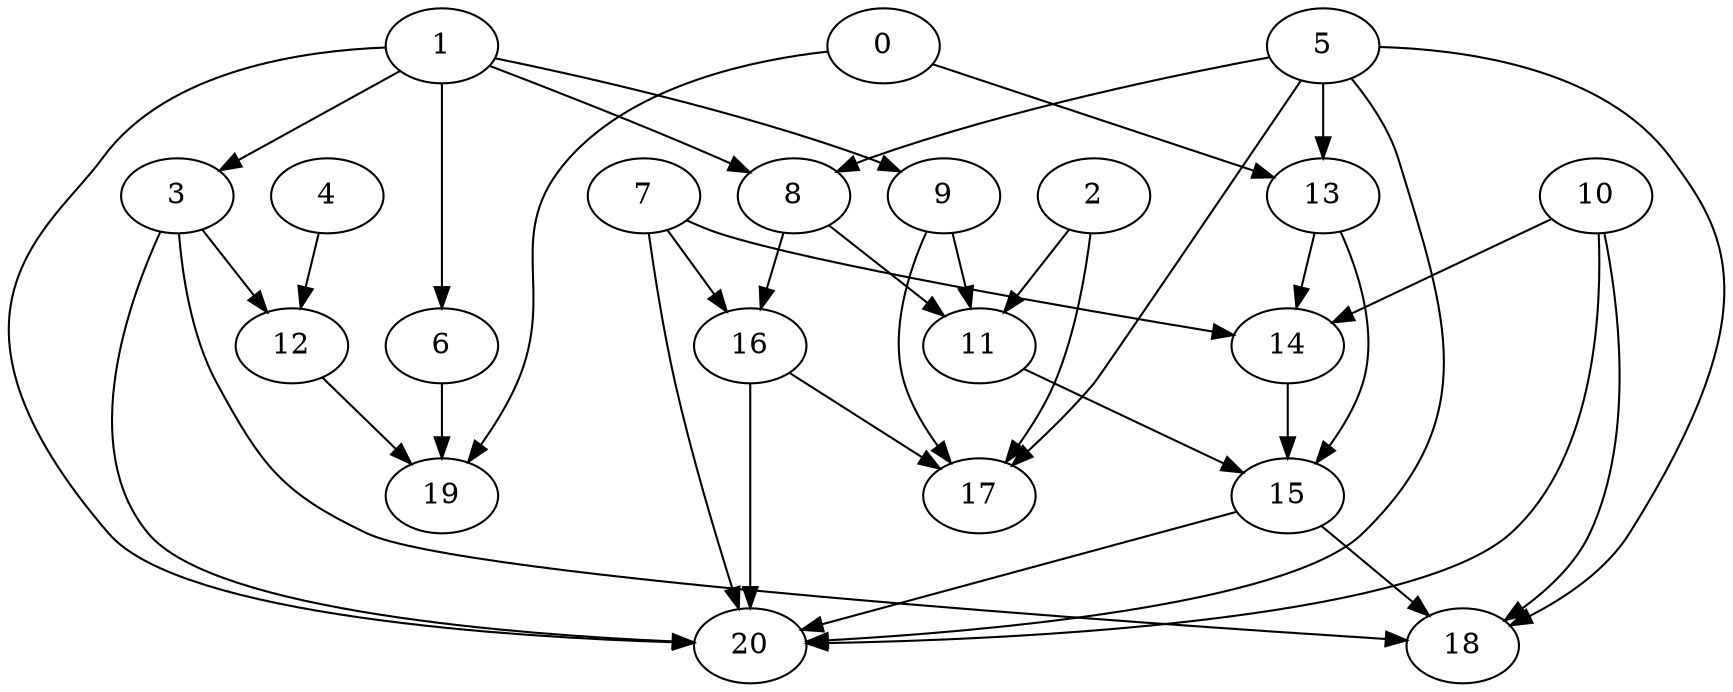 digraph "Random_Nodes_21_Density_1.81_CCR_10.00_WeightType_Random#1" {
	graph ["Duplicate states"=0,
		GraphType=Random,
		"Max states in OPEN"=0,
		Modes="120000ms; topo-ordered tasks, ; Pruning: task equivalence, fixed order ready list, ; F-value: ; Optimisation: best schedule length (\
SL) optimisation on equal, ",
		NumberOfTasks=21,
		"Pruned using list schedule length"=11322109,
		"States removed from OPEN"=0,
		TargetSystem="Homogeneous-6",
		"Time to schedule (ms)"=6646,
		"Total idle time"=47,
		"Total schedule length"=82,
		"Total sequential time"=137,
		"Total states created"=23659685
	];
	0	["Finish time"=25,
		Processor=0,
		"Start time"=16,
		Weight=9];
	13	["Finish time"=33,
		Processor=0,
		"Start time"=25,
		Weight=8];
	0 -> 13	[Weight=32];
	19	["Finish time"=61,
		Processor=0,
		"Start time"=55,
		Weight=6];
	0 -> 19	[Weight=37];
	1	["Finish time"=9,
		Processor=1,
		"Start time"=0,
		Weight=9];
	9	["Finish time"=19,
		Processor=1,
		"Start time"=9,
		Weight=10];
	1 -> 9	[Weight=43];
	8	["Finish time"=29,
		Processor=1,
		"Start time"=24,
		Weight=5];
	1 -> 8	[Weight=53];
	3	["Finish time"=49,
		Processor=0,
		"Start time"=43,
		Weight=6];
	1 -> 3	[Weight=32];
	6	["Finish time"=22,
		Processor=5,
		"Start time"=20,
		Weight=2];
	1 -> 6	[Weight=11];
	20	["Finish time"=82,
		Processor=0,
		"Start time"=80,
		Weight=2];
	1 -> 20	[Weight=53];
	5	["Finish time"=8,
		Processor=0,
		"Start time"=0,
		Weight=8];
	5 -> 13	[Weight=27];
	5 -> 8	[Weight=16];
	18	["Finish time"=80,
		Processor=0,
		"Start time"=71,
		Weight=9];
	5 -> 18	[Weight=48];
	17	["Finish time"=62,
		Processor=1,
		"Start time"=56,
		Weight=6];
	5 -> 17	[Weight=43];
	5 -> 20	[Weight=16];
	10	["Finish time"=16,
		Processor=0,
		"Start time"=8,
		Weight=8];
	14	["Finish time"=43,
		Processor=0,
		"Start time"=36,
		Weight=7];
	10 -> 14	[Weight=53];
	10 -> 18	[Weight=27];
	10 -> 20	[Weight=32];
	13 -> 14	[Weight=37];
	15	["Finish time"=71,
		Processor=0,
		"Start time"=63,
		Weight=8];
	13 -> 15	[Weight=37];
	7	["Finish time"=9,
		Processor=2,
		"Start time"=0,
		Weight=9];
	7 -> 14	[Weight=27];
	16	["Finish time"=56,
		Processor=1,
		"Start time"=46,
		Weight=10];
	7 -> 16	[Weight=37];
	7 -> 20	[Weight=37];
	11	["Finish time"=31,
		Processor=1,
		"Start time"=29,
		Weight=2];
	9 -> 11	[Weight=43];
	9 -> 17	[Weight=53];
	8 -> 11	[Weight=43];
	8 -> 16	[Weight=27];
	14 -> 15	[Weight=53];
	2	["Finish time"=6,
		Processor=3,
		"Start time"=0,
		Weight=6];
	2 -> 11	[Weight=11];
	2 -> 17	[Weight=27];
	4	["Finish time"=3,
		Processor=4,
		"Start time"=0,
		Weight=3];
	12	["Finish time"=55,
		Processor=0,
		"Start time"=51,
		Weight=4];
	4 -> 12	[Weight=48];
	3 -> 12	[Weight=43];
	3 -> 18	[Weight=48];
	3 -> 20	[Weight=21];
	11 -> 15	[Weight=32];
	16 -> 17	[Weight=53];
	16 -> 20	[Weight=21];
	12 -> 19	[Weight=48];
	15 -> 18	[Weight=21];
	15 -> 20	[Weight=48];
	6 -> 19	[Weight=32];
}
